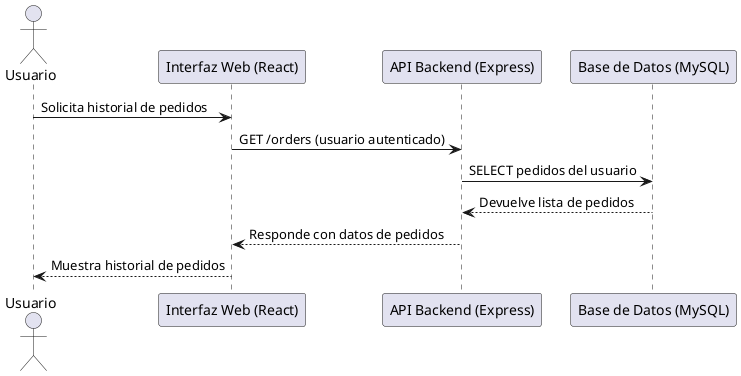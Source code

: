 @startuml GestionPedidos
actor "Usuario" as U
participant "Interfaz Web (React)" as FE
participant "API Backend (Express)" as BE
participant "Base de Datos (MySQL)" as DB

U -> FE: Solicita historial de pedidos
FE -> BE: GET /orders (usuario autenticado)
BE -> DB: SELECT pedidos del usuario
DB --> BE: Devuelve lista de pedidos
BE --> FE: Responde con datos de pedidos
FE --> U: Muestra historial de pedidos
@enduml